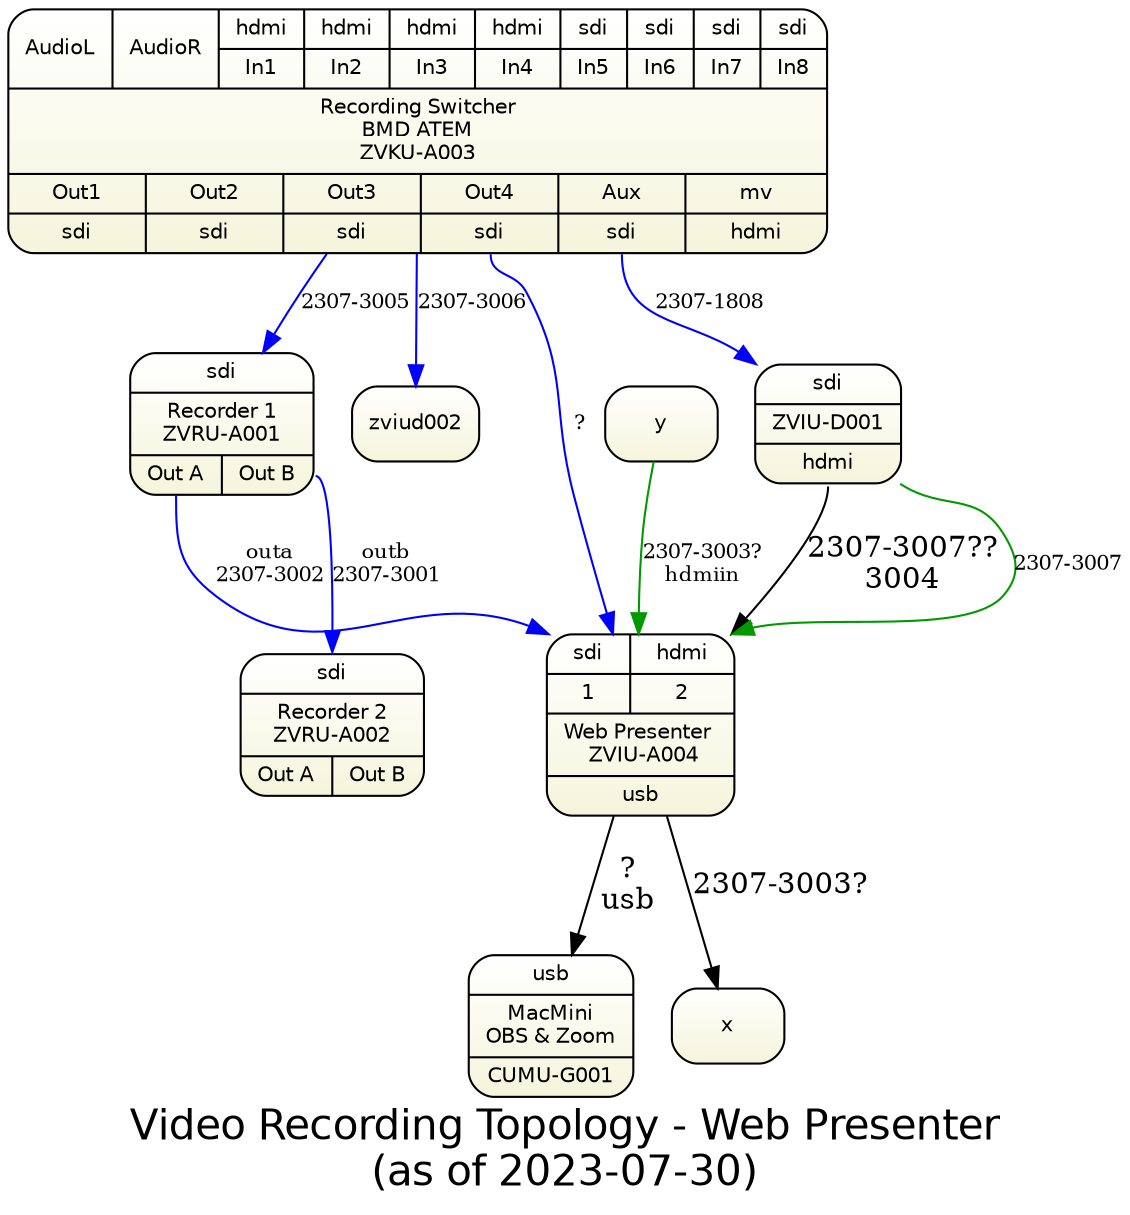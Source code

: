 digraph webpresenter { 
  
graph [overlap = true, fontsize = 20, 
      label="Video Recording Topology - Web Presenter\n(as of 2023-07-30)",
      fontname = Helvetica, bgcolor=white
      ]
 
node [shape = Mrecord style=filled , fillcolor="white:beige"  , fontsize = 10,
      gradientangle=270 fontname = Helvetica ]
      
zvkua003 [
  tooltip="BMD ATEM Television Studio Pro HD"

  label="{
    {{<al>AudioL}|{<ar>AudioR}|
      {<i1>hdmi|In1}|{<i2>hdmi|In2}|{<i3>hdmi|In3}|{<i4>hdmi|In4}
      |{<i5>sdi|In5}|{<i6>sdi|In6}|{<i7>sdi|In7}|{<i8>sdi|In8}}
      |Recording Switcher\nBMD ATEM\nZVKU-A003|
      {{Out1|<o1>sdi}|{Out2|<o2>sdi}|{Out3|<o3>sdi}|{Out4|<o4>sdi}|{Aux|<aux>sdi}|{mv|<mv>hdmi}}
    }"
]

zviua004 [label="{{{<i1>sdi|1 }|{<i2>hdmi|2} }|{Web Presenter \n ZVIU-A004}|{<usb>usb}}"]

zvrua001 [label="{{ {<in>sdi }}|{Recorder 1\nZVRU-A001}|{{<outa>Out A}|{<outb>Out B}}}"]

zvrua002 [label="{{ {<in>sdi }}|{Recorder 2\nZVRU-A002}|{{<outa>Out A}|{<outb>Out B}}}"]

cumug001 [label="{<usb>usb|MacMini\nOBS & Zoom|CUMU-G001}"]
 
zviud001 [label="{<i>sdi|ZVIU-D001|<o>hdmi}"]

zviud001:o   -> zviua004:hdmi [label="2307-3007??\n3004"]
 
zviua004 -> cumug001 [label="?\nusb"]

subgraph sdi_cables { 
	edge [style="solid", color="blue" fontsize="10pt"]
zvrua001:outb -> zvrua002:in [label="outb\n2307-3001"]
zvrua001:outa -> zviua004:sdi [label="outa\n2307-3002"]
zvkua003:o4   -> zviua004:sdi [label="?"]

zvkua003:aux  -> zviud001:sdi [label="2307-1808" ]
zvkua003:out5 -> zvrua001:sdi [label="2307-3005"]
zvkua003:out6 -> zviud002:sdi [label="2307-3006"]
}

subgraph hdmi_edges {
	edge [style=solid, color="#009900", fontsize="10pt" ]
zviud001:hdmi -> zviua004:hdmi [label="2307-3007"]
y ->  zviua004 [label="2307-3003?\nhdmiin"]
}

zviua004 -> x [label="2307-3003?"] 
	
} 